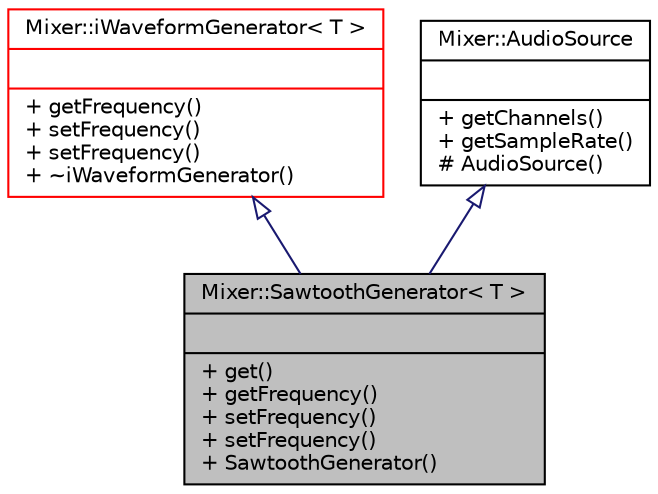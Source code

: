 digraph "Mixer::SawtoothGenerator&lt; T &gt;"
{
 // INTERACTIVE_SVG=YES
  bgcolor="transparent";
  edge [fontname="Helvetica",fontsize="10",labelfontname="Helvetica",labelfontsize="10"];
  node [fontname="Helvetica",fontsize="10",shape=record];
  Node0 [label="{Mixer::SawtoothGenerator\< T \>\n||+ get()\l+ getFrequency()\l+ setFrequency()\l+ setFrequency()\l+ SawtoothGenerator()\l}",height=0.2,width=0.4,color="black", fillcolor="grey75", style="filled", fontcolor="black"];
  Node1 -> Node0 [dir="back",color="midnightblue",fontsize="10",style="solid",arrowtail="onormal",fontname="Helvetica"];
  Node1 [label="{Mixer::iWaveformGenerator\< T \>\n||+ getFrequency()\l+ setFrequency()\l+ setFrequency()\l+ ~iWaveformGenerator()\l}",height=0.2,width=0.4,color="red",URL="$classMixer_1_1iWaveformGenerator.html"];
  Node3 -> Node0 [dir="back",color="midnightblue",fontsize="10",style="solid",arrowtail="onormal",fontname="Helvetica"];
  Node3 [label="{Mixer::AudioSource\n||+ getChannels()\l+ getSampleRate()\l# AudioSource()\l}",height=0.2,width=0.4,color="black",URL="$classMixer_1_1AudioSource.html"];
}
